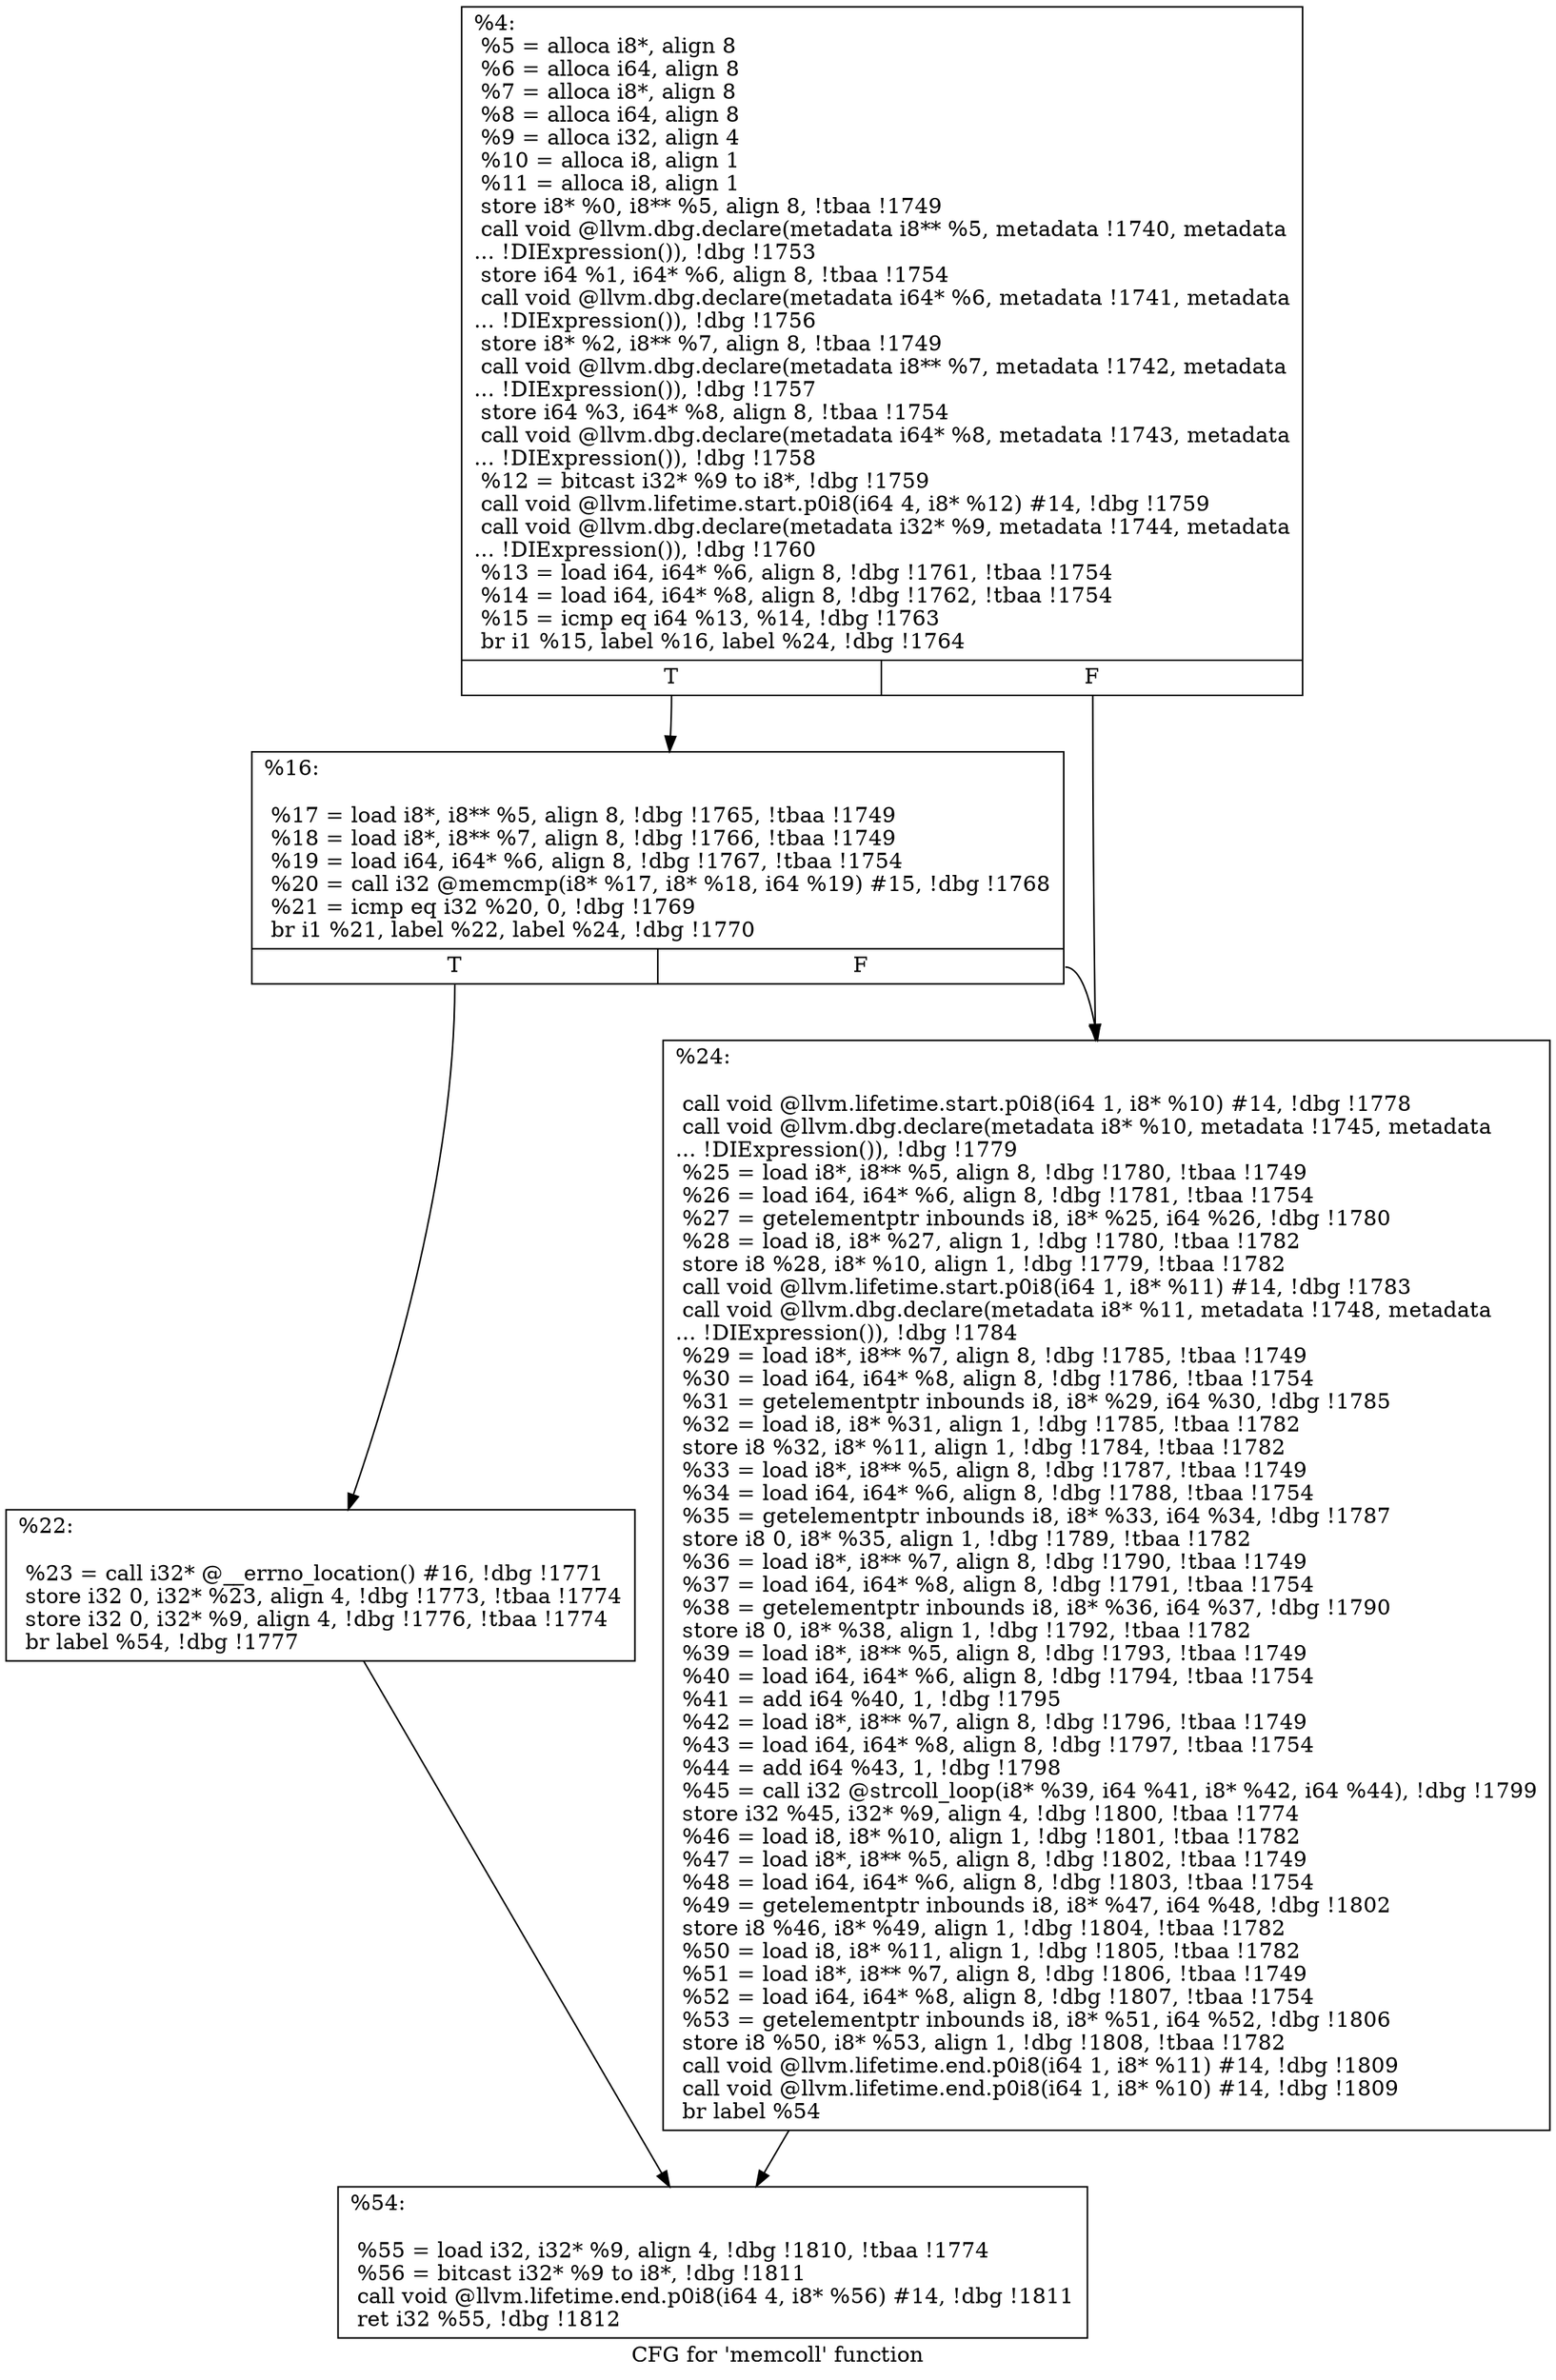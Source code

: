 digraph "CFG for 'memcoll' function" {
	label="CFG for 'memcoll' function";

	Node0x2384ce0 [shape=record,label="{%4:\l  %5 = alloca i8*, align 8\l  %6 = alloca i64, align 8\l  %7 = alloca i8*, align 8\l  %8 = alloca i64, align 8\l  %9 = alloca i32, align 4\l  %10 = alloca i8, align 1\l  %11 = alloca i8, align 1\l  store i8* %0, i8** %5, align 8, !tbaa !1749\l  call void @llvm.dbg.declare(metadata i8** %5, metadata !1740, metadata\l... !DIExpression()), !dbg !1753\l  store i64 %1, i64* %6, align 8, !tbaa !1754\l  call void @llvm.dbg.declare(metadata i64* %6, metadata !1741, metadata\l... !DIExpression()), !dbg !1756\l  store i8* %2, i8** %7, align 8, !tbaa !1749\l  call void @llvm.dbg.declare(metadata i8** %7, metadata !1742, metadata\l... !DIExpression()), !dbg !1757\l  store i64 %3, i64* %8, align 8, !tbaa !1754\l  call void @llvm.dbg.declare(metadata i64* %8, metadata !1743, metadata\l... !DIExpression()), !dbg !1758\l  %12 = bitcast i32* %9 to i8*, !dbg !1759\l  call void @llvm.lifetime.start.p0i8(i64 4, i8* %12) #14, !dbg !1759\l  call void @llvm.dbg.declare(metadata i32* %9, metadata !1744, metadata\l... !DIExpression()), !dbg !1760\l  %13 = load i64, i64* %6, align 8, !dbg !1761, !tbaa !1754\l  %14 = load i64, i64* %8, align 8, !dbg !1762, !tbaa !1754\l  %15 = icmp eq i64 %13, %14, !dbg !1763\l  br i1 %15, label %16, label %24, !dbg !1764\l|{<s0>T|<s1>F}}"];
	Node0x2384ce0:s0 -> Node0x2385f60;
	Node0x2384ce0:s1 -> Node0x2386000;
	Node0x2385f60 [shape=record,label="{%16:\l\l  %17 = load i8*, i8** %5, align 8, !dbg !1765, !tbaa !1749\l  %18 = load i8*, i8** %7, align 8, !dbg !1766, !tbaa !1749\l  %19 = load i64, i64* %6, align 8, !dbg !1767, !tbaa !1754\l  %20 = call i32 @memcmp(i8* %17, i8* %18, i64 %19) #15, !dbg !1768\l  %21 = icmp eq i32 %20, 0, !dbg !1769\l  br i1 %21, label %22, label %24, !dbg !1770\l|{<s0>T|<s1>F}}"];
	Node0x2385f60:s0 -> Node0x2385fb0;
	Node0x2385f60:s1 -> Node0x2386000;
	Node0x2385fb0 [shape=record,label="{%22:\l\l  %23 = call i32* @__errno_location() #16, !dbg !1771\l  store i32 0, i32* %23, align 4, !dbg !1773, !tbaa !1774\l  store i32 0, i32* %9, align 4, !dbg !1776, !tbaa !1774\l  br label %54, !dbg !1777\l}"];
	Node0x2385fb0 -> Node0x2386050;
	Node0x2386000 [shape=record,label="{%24:\l\l  call void @llvm.lifetime.start.p0i8(i64 1, i8* %10) #14, !dbg !1778\l  call void @llvm.dbg.declare(metadata i8* %10, metadata !1745, metadata\l... !DIExpression()), !dbg !1779\l  %25 = load i8*, i8** %5, align 8, !dbg !1780, !tbaa !1749\l  %26 = load i64, i64* %6, align 8, !dbg !1781, !tbaa !1754\l  %27 = getelementptr inbounds i8, i8* %25, i64 %26, !dbg !1780\l  %28 = load i8, i8* %27, align 1, !dbg !1780, !tbaa !1782\l  store i8 %28, i8* %10, align 1, !dbg !1779, !tbaa !1782\l  call void @llvm.lifetime.start.p0i8(i64 1, i8* %11) #14, !dbg !1783\l  call void @llvm.dbg.declare(metadata i8* %11, metadata !1748, metadata\l... !DIExpression()), !dbg !1784\l  %29 = load i8*, i8** %7, align 8, !dbg !1785, !tbaa !1749\l  %30 = load i64, i64* %8, align 8, !dbg !1786, !tbaa !1754\l  %31 = getelementptr inbounds i8, i8* %29, i64 %30, !dbg !1785\l  %32 = load i8, i8* %31, align 1, !dbg !1785, !tbaa !1782\l  store i8 %32, i8* %11, align 1, !dbg !1784, !tbaa !1782\l  %33 = load i8*, i8** %5, align 8, !dbg !1787, !tbaa !1749\l  %34 = load i64, i64* %6, align 8, !dbg !1788, !tbaa !1754\l  %35 = getelementptr inbounds i8, i8* %33, i64 %34, !dbg !1787\l  store i8 0, i8* %35, align 1, !dbg !1789, !tbaa !1782\l  %36 = load i8*, i8** %7, align 8, !dbg !1790, !tbaa !1749\l  %37 = load i64, i64* %8, align 8, !dbg !1791, !tbaa !1754\l  %38 = getelementptr inbounds i8, i8* %36, i64 %37, !dbg !1790\l  store i8 0, i8* %38, align 1, !dbg !1792, !tbaa !1782\l  %39 = load i8*, i8** %5, align 8, !dbg !1793, !tbaa !1749\l  %40 = load i64, i64* %6, align 8, !dbg !1794, !tbaa !1754\l  %41 = add i64 %40, 1, !dbg !1795\l  %42 = load i8*, i8** %7, align 8, !dbg !1796, !tbaa !1749\l  %43 = load i64, i64* %8, align 8, !dbg !1797, !tbaa !1754\l  %44 = add i64 %43, 1, !dbg !1798\l  %45 = call i32 @strcoll_loop(i8* %39, i64 %41, i8* %42, i64 %44), !dbg !1799\l  store i32 %45, i32* %9, align 4, !dbg !1800, !tbaa !1774\l  %46 = load i8, i8* %10, align 1, !dbg !1801, !tbaa !1782\l  %47 = load i8*, i8** %5, align 8, !dbg !1802, !tbaa !1749\l  %48 = load i64, i64* %6, align 8, !dbg !1803, !tbaa !1754\l  %49 = getelementptr inbounds i8, i8* %47, i64 %48, !dbg !1802\l  store i8 %46, i8* %49, align 1, !dbg !1804, !tbaa !1782\l  %50 = load i8, i8* %11, align 1, !dbg !1805, !tbaa !1782\l  %51 = load i8*, i8** %7, align 8, !dbg !1806, !tbaa !1749\l  %52 = load i64, i64* %8, align 8, !dbg !1807, !tbaa !1754\l  %53 = getelementptr inbounds i8, i8* %51, i64 %52, !dbg !1806\l  store i8 %50, i8* %53, align 1, !dbg !1808, !tbaa !1782\l  call void @llvm.lifetime.end.p0i8(i64 1, i8* %11) #14, !dbg !1809\l  call void @llvm.lifetime.end.p0i8(i64 1, i8* %10) #14, !dbg !1809\l  br label %54\l}"];
	Node0x2386000 -> Node0x2386050;
	Node0x2386050 [shape=record,label="{%54:\l\l  %55 = load i32, i32* %9, align 4, !dbg !1810, !tbaa !1774\l  %56 = bitcast i32* %9 to i8*, !dbg !1811\l  call void @llvm.lifetime.end.p0i8(i64 4, i8* %56) #14, !dbg !1811\l  ret i32 %55, !dbg !1812\l}"];
}
